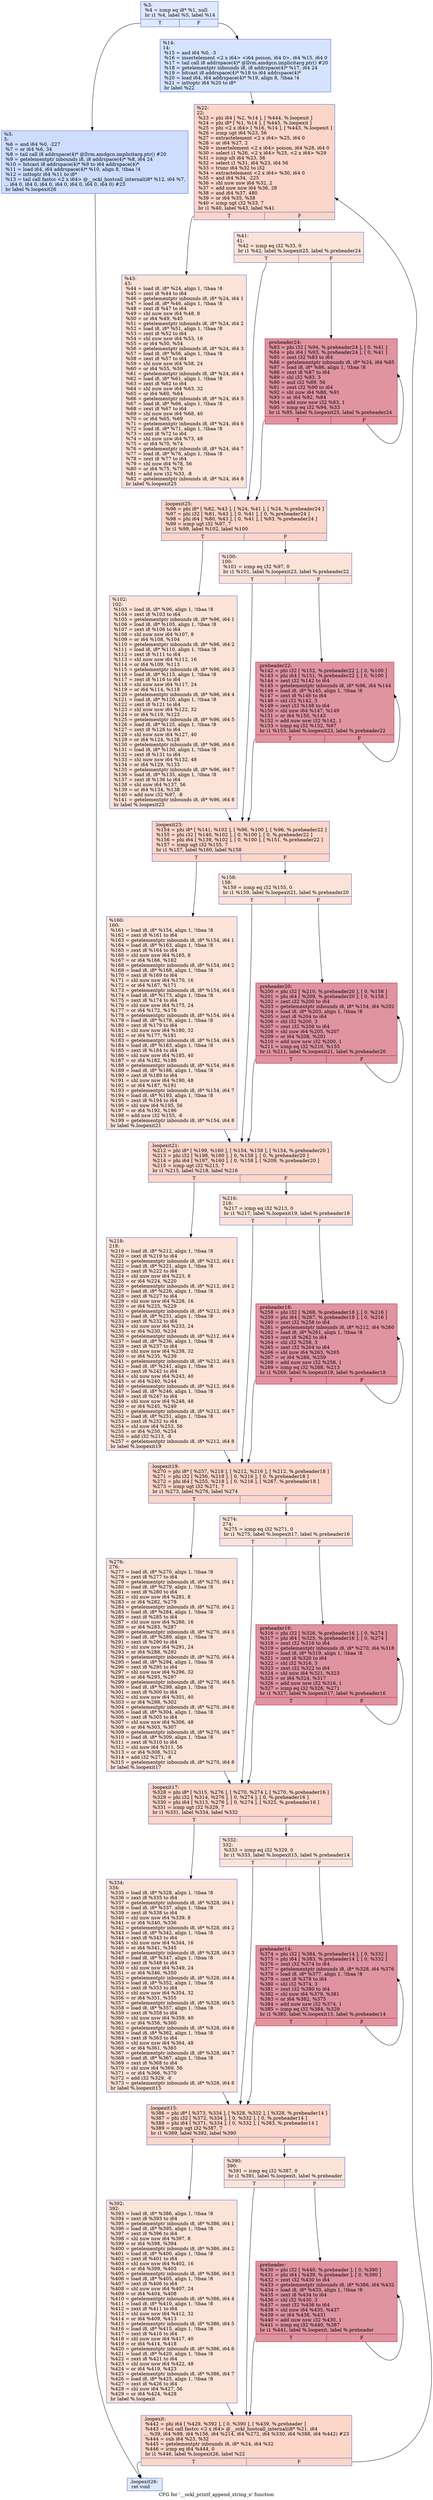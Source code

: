 digraph "CFG for '__ockl_printf_append_string_n' function" {
	label="CFG for '__ockl_printf_append_string_n' function";

	Node0x5563af314cf0 [shape=record,color="#3d50c3ff", style=filled, fillcolor="#b5cdfa70",label="{%3:\l  %4 = icmp eq i8* %1, null\l  br i1 %4, label %5, label %14\l|{<s0>T|<s1>F}}"];
	Node0x5563af314cf0:s0 -> Node0x5563af314d40;
	Node0x5563af314cf0:s1 -> Node0x5563af315080;
	Node0x5563af314d40 [shape=record,color="#3d50c3ff", style=filled, fillcolor="#8fb1fe70",label="{%5:\l5:                                                \l  %6 = and i64 %0, -227\l  %7 = or i64 %6, 34\l  %8 = tail call i8 addrspace(4)* @llvm.amdgcn.implicitarg.ptr() #20\l  %9 = getelementptr inbounds i8, i8 addrspace(4)* %8, i64 24\l  %10 = bitcast i8 addrspace(4)* %9 to i64 addrspace(4)*\l  %11 = load i64, i64 addrspace(4)* %10, align 8, !tbaa !4\l  %12 = inttoptr i64 %11 to i8*\l  %13 = tail call fastcc \<2 x i64\> @__ockl_hostcall_internal(i8* %12, i64 %7,\l... i64 0, i64 0, i64 0, i64 0, i64 0, i64 0, i64 0) #23\l  br label %.loopexit26\l}"];
	Node0x5563af314d40 -> Node0x5563af315680;
	Node0x5563af315080 [shape=record,color="#3d50c3ff", style=filled, fillcolor="#a1c0ff70",label="{%14:\l14:                                               \l  %15 = and i64 %0, -3\l  %16 = insertelement \<2 x i64\> \<i64 poison, i64 0\>, i64 %15, i64 0\l  %17 = tail call i8 addrspace(4)* @llvm.amdgcn.implicitarg.ptr() #20\l  %18 = getelementptr inbounds i8, i8 addrspace(4)* %17, i64 24\l  %19 = bitcast i8 addrspace(4)* %18 to i64 addrspace(4)*\l  %20 = load i64, i64 addrspace(4)* %19, align 8, !tbaa !4\l  %21 = inttoptr i64 %20 to i8*\l  br label %22\l}"];
	Node0x5563af315080 -> Node0x5563af315b90;
	Node0x5563af315b90 [shape=record,color="#3d50c3ff", style=filled, fillcolor="#f6a38570",label="{%22:\l22:                                               \l  %23 = phi i64 [ %2, %14 ], [ %444, %.loopexit ]\l  %24 = phi i8* [ %1, %14 ], [ %445, %.loopexit ]\l  %25 = phi \<2 x i64\> [ %16, %14 ], [ %443, %.loopexit ]\l  %26 = icmp ugt i64 %23, 56\l  %27 = extractelement \<2 x i64\> %25, i64 0\l  %28 = or i64 %27, 2\l  %29 = insertelement \<2 x i64\> poison, i64 %28, i64 0\l  %30 = select i1 %26, \<2 x i64\> %25, \<2 x i64\> %29\l  %31 = icmp ult i64 %23, 56\l  %32 = select i1 %31, i64 %23, i64 56\l  %33 = trunc i64 %32 to i32\l  %34 = extractelement \<2 x i64\> %30, i64 0\l  %35 = and i64 %34, -225\l  %36 = shl nuw nsw i64 %32, 2\l  %37 = add nuw nsw i64 %36, 28\l  %38 = and i64 %37, 480\l  %39 = or i64 %35, %38\l  %40 = icmp ugt i32 %33, 7\l  br i1 %40, label %43, label %41\l|{<s0>T|<s1>F}}"];
	Node0x5563af315b90:s0 -> Node0x5563af316700;
	Node0x5563af315b90:s1 -> Node0x5563af316790;
	Node0x5563af316790 [shape=record,color="#3d50c3ff", style=filled, fillcolor="#f6bfa670",label="{%41:\l41:                                               \l  %42 = icmp eq i32 %33, 0\l  br i1 %42, label %.loopexit25, label %.preheader24\l|{<s0>T|<s1>F}}"];
	Node0x5563af316790:s0 -> Node0x5563af316960;
	Node0x5563af316790:s1 -> Node0x5563af316a40;
	Node0x5563af316700 [shape=record,color="#3d50c3ff", style=filled, fillcolor="#f6bfa670",label="{%43:\l43:                                               \l  %44 = load i8, i8* %24, align 1, !tbaa !8\l  %45 = zext i8 %44 to i64\l  %46 = getelementptr inbounds i8, i8* %24, i64 1\l  %47 = load i8, i8* %46, align 1, !tbaa !8\l  %48 = zext i8 %47 to i64\l  %49 = shl nuw nsw i64 %48, 8\l  %50 = or i64 %49, %45\l  %51 = getelementptr inbounds i8, i8* %24, i64 2\l  %52 = load i8, i8* %51, align 1, !tbaa !8\l  %53 = zext i8 %52 to i64\l  %54 = shl nuw nsw i64 %53, 16\l  %55 = or i64 %50, %54\l  %56 = getelementptr inbounds i8, i8* %24, i64 3\l  %57 = load i8, i8* %56, align 1, !tbaa !8\l  %58 = zext i8 %57 to i64\l  %59 = shl nuw nsw i64 %58, 24\l  %60 = or i64 %55, %59\l  %61 = getelementptr inbounds i8, i8* %24, i64 4\l  %62 = load i8, i8* %61, align 1, !tbaa !8\l  %63 = zext i8 %62 to i64\l  %64 = shl nuw nsw i64 %63, 32\l  %65 = or i64 %60, %64\l  %66 = getelementptr inbounds i8, i8* %24, i64 5\l  %67 = load i8, i8* %66, align 1, !tbaa !8\l  %68 = zext i8 %67 to i64\l  %69 = shl nuw nsw i64 %68, 40\l  %70 = or i64 %65, %69\l  %71 = getelementptr inbounds i8, i8* %24, i64 6\l  %72 = load i8, i8* %71, align 1, !tbaa !8\l  %73 = zext i8 %72 to i64\l  %74 = shl nuw nsw i64 %73, 48\l  %75 = or i64 %70, %74\l  %76 = getelementptr inbounds i8, i8* %24, i64 7\l  %77 = load i8, i8* %76, align 1, !tbaa !8\l  %78 = zext i8 %77 to i64\l  %79 = shl nuw i64 %78, 56\l  %80 = or i64 %75, %79\l  %81 = add nsw i32 %33, -8\l  %82 = getelementptr inbounds i8, i8* %24, i64 8\l  br label %.loopexit25\l}"];
	Node0x5563af316700 -> Node0x5563af316960;
	Node0x5563af316a40 [shape=record,color="#b70d28ff", style=filled, fillcolor="#b70d2870",label="{.preheader24:                                     \l  %83 = phi i32 [ %94, %.preheader24 ], [ 0, %41 ]\l  %84 = phi i64 [ %93, %.preheader24 ], [ 0, %41 ]\l  %85 = zext i32 %83 to i64\l  %86 = getelementptr inbounds i8, i8* %24, i64 %85\l  %87 = load i8, i8* %86, align 1, !tbaa !8\l  %88 = zext i8 %87 to i64\l  %89 = shl i32 %83, 3\l  %90 = and i32 %89, 56\l  %91 = zext i32 %90 to i64\l  %92 = shl nuw i64 %88, %91\l  %93 = or i64 %92, %84\l  %94 = add nuw nsw i32 %83, 1\l  %95 = icmp eq i32 %94, %33\l  br i1 %95, label %.loopexit25, label %.preheader24\l|{<s0>T|<s1>F}}"];
	Node0x5563af316a40:s0 -> Node0x5563af316960;
	Node0x5563af316a40:s1 -> Node0x5563af316a40;
	Node0x5563af316960 [shape=record,color="#3d50c3ff", style=filled, fillcolor="#f6a38570",label="{.loopexit25:                                      \l  %96 = phi i8* [ %82, %43 ], [ %24, %41 ], [ %24, %.preheader24 ]\l  %97 = phi i32 [ %81, %43 ], [ 0, %41 ], [ 0, %.preheader24 ]\l  %98 = phi i64 [ %80, %43 ], [ 0, %41 ], [ %93, %.preheader24 ]\l  %99 = icmp ugt i32 %97, 7\l  br i1 %99, label %102, label %100\l|{<s0>T|<s1>F}}"];
	Node0x5563af316960:s0 -> Node0x5563af318b80;
	Node0x5563af316960:s1 -> Node0x5563af318bd0;
	Node0x5563af318bd0 [shape=record,color="#3d50c3ff", style=filled, fillcolor="#f6bfa670",label="{%100:\l100:                                              \l  %101 = icmp eq i32 %97, 0\l  br i1 %101, label %.loopexit23, label %.preheader22\l|{<s0>T|<s1>F}}"];
	Node0x5563af318bd0:s0 -> Node0x5563af318d60;
	Node0x5563af318bd0:s1 -> Node0x5563af318db0;
	Node0x5563af318b80 [shape=record,color="#3d50c3ff", style=filled, fillcolor="#f6bfa670",label="{%102:\l102:                                              \l  %103 = load i8, i8* %96, align 1, !tbaa !8\l  %104 = zext i8 %103 to i64\l  %105 = getelementptr inbounds i8, i8* %96, i64 1\l  %106 = load i8, i8* %105, align 1, !tbaa !8\l  %107 = zext i8 %106 to i64\l  %108 = shl nuw nsw i64 %107, 8\l  %109 = or i64 %108, %104\l  %110 = getelementptr inbounds i8, i8* %96, i64 2\l  %111 = load i8, i8* %110, align 1, !tbaa !8\l  %112 = zext i8 %111 to i64\l  %113 = shl nuw nsw i64 %112, 16\l  %114 = or i64 %109, %113\l  %115 = getelementptr inbounds i8, i8* %96, i64 3\l  %116 = load i8, i8* %115, align 1, !tbaa !8\l  %117 = zext i8 %116 to i64\l  %118 = shl nuw nsw i64 %117, 24\l  %119 = or i64 %114, %118\l  %120 = getelementptr inbounds i8, i8* %96, i64 4\l  %121 = load i8, i8* %120, align 1, !tbaa !8\l  %122 = zext i8 %121 to i64\l  %123 = shl nuw nsw i64 %122, 32\l  %124 = or i64 %119, %123\l  %125 = getelementptr inbounds i8, i8* %96, i64 5\l  %126 = load i8, i8* %125, align 1, !tbaa !8\l  %127 = zext i8 %126 to i64\l  %128 = shl nuw nsw i64 %127, 40\l  %129 = or i64 %124, %128\l  %130 = getelementptr inbounds i8, i8* %96, i64 6\l  %131 = load i8, i8* %130, align 1, !tbaa !8\l  %132 = zext i8 %131 to i64\l  %133 = shl nuw nsw i64 %132, 48\l  %134 = or i64 %129, %133\l  %135 = getelementptr inbounds i8, i8* %96, i64 7\l  %136 = load i8, i8* %135, align 1, !tbaa !8\l  %137 = zext i8 %136 to i64\l  %138 = shl nuw i64 %137, 56\l  %139 = or i64 %134, %138\l  %140 = add nsw i32 %97, -8\l  %141 = getelementptr inbounds i8, i8* %96, i64 8\l  br label %.loopexit23\l}"];
	Node0x5563af318b80 -> Node0x5563af318d60;
	Node0x5563af318db0 [shape=record,color="#b70d28ff", style=filled, fillcolor="#b70d2870",label="{.preheader22:                                     \l  %142 = phi i32 [ %152, %.preheader22 ], [ 0, %100 ]\l  %143 = phi i64 [ %151, %.preheader22 ], [ 0, %100 ]\l  %144 = zext i32 %142 to i64\l  %145 = getelementptr inbounds i8, i8* %96, i64 %144\l  %146 = load i8, i8* %145, align 1, !tbaa !8\l  %147 = zext i8 %146 to i64\l  %148 = shl i32 %142, 3\l  %149 = zext i32 %148 to i64\l  %150 = shl nuw i64 %147, %149\l  %151 = or i64 %150, %143\l  %152 = add nuw nsw i32 %142, 1\l  %153 = icmp eq i32 %152, %97\l  br i1 %153, label %.loopexit23, label %.preheader22\l|{<s0>T|<s1>F}}"];
	Node0x5563af318db0:s0 -> Node0x5563af318d60;
	Node0x5563af318db0:s1 -> Node0x5563af318db0;
	Node0x5563af318d60 [shape=record,color="#3d50c3ff", style=filled, fillcolor="#f6a38570",label="{.loopexit23:                                      \l  %154 = phi i8* [ %141, %102 ], [ %96, %100 ], [ %96, %.preheader22 ]\l  %155 = phi i32 [ %140, %102 ], [ 0, %100 ], [ 0, %.preheader22 ]\l  %156 = phi i64 [ %139, %102 ], [ 0, %100 ], [ %151, %.preheader22 ]\l  %157 = icmp ugt i32 %155, 7\l  br i1 %157, label %160, label %158\l|{<s0>T|<s1>F}}"];
	Node0x5563af318d60:s0 -> Node0x5563af31b640;
	Node0x5563af318d60:s1 -> Node0x5563af31b690;
	Node0x5563af31b690 [shape=record,color="#3d50c3ff", style=filled, fillcolor="#f6bfa670",label="{%158:\l158:                                              \l  %159 = icmp eq i32 %155, 0\l  br i1 %159, label %.loopexit21, label %.preheader20\l|{<s0>T|<s1>F}}"];
	Node0x5563af31b690:s0 -> Node0x5563af31b820;
	Node0x5563af31b690:s1 -> Node0x5563af31b870;
	Node0x5563af31b640 [shape=record,color="#3d50c3ff", style=filled, fillcolor="#f6bfa670",label="{%160:\l160:                                              \l  %161 = load i8, i8* %154, align 1, !tbaa !8\l  %162 = zext i8 %161 to i64\l  %163 = getelementptr inbounds i8, i8* %154, i64 1\l  %164 = load i8, i8* %163, align 1, !tbaa !8\l  %165 = zext i8 %164 to i64\l  %166 = shl nuw nsw i64 %165, 8\l  %167 = or i64 %166, %162\l  %168 = getelementptr inbounds i8, i8* %154, i64 2\l  %169 = load i8, i8* %168, align 1, !tbaa !8\l  %170 = zext i8 %169 to i64\l  %171 = shl nuw nsw i64 %170, 16\l  %172 = or i64 %167, %171\l  %173 = getelementptr inbounds i8, i8* %154, i64 3\l  %174 = load i8, i8* %173, align 1, !tbaa !8\l  %175 = zext i8 %174 to i64\l  %176 = shl nuw nsw i64 %175, 24\l  %177 = or i64 %172, %176\l  %178 = getelementptr inbounds i8, i8* %154, i64 4\l  %179 = load i8, i8* %178, align 1, !tbaa !8\l  %180 = zext i8 %179 to i64\l  %181 = shl nuw nsw i64 %180, 32\l  %182 = or i64 %177, %181\l  %183 = getelementptr inbounds i8, i8* %154, i64 5\l  %184 = load i8, i8* %183, align 1, !tbaa !8\l  %185 = zext i8 %184 to i64\l  %186 = shl nuw nsw i64 %185, 40\l  %187 = or i64 %182, %186\l  %188 = getelementptr inbounds i8, i8* %154, i64 6\l  %189 = load i8, i8* %188, align 1, !tbaa !8\l  %190 = zext i8 %189 to i64\l  %191 = shl nuw nsw i64 %190, 48\l  %192 = or i64 %187, %191\l  %193 = getelementptr inbounds i8, i8* %154, i64 7\l  %194 = load i8, i8* %193, align 1, !tbaa !8\l  %195 = zext i8 %194 to i64\l  %196 = shl nuw i64 %195, 56\l  %197 = or i64 %192, %196\l  %198 = add nsw i32 %155, -8\l  %199 = getelementptr inbounds i8, i8* %154, i64 8\l  br label %.loopexit21\l}"];
	Node0x5563af31b640 -> Node0x5563af31b820;
	Node0x5563af31b870 [shape=record,color="#b70d28ff", style=filled, fillcolor="#b70d2870",label="{.preheader20:                                     \l  %200 = phi i32 [ %210, %.preheader20 ], [ 0, %158 ]\l  %201 = phi i64 [ %209, %.preheader20 ], [ 0, %158 ]\l  %202 = zext i32 %200 to i64\l  %203 = getelementptr inbounds i8, i8* %154, i64 %202\l  %204 = load i8, i8* %203, align 1, !tbaa !8\l  %205 = zext i8 %204 to i64\l  %206 = shl i32 %200, 3\l  %207 = zext i32 %206 to i64\l  %208 = shl nuw i64 %205, %207\l  %209 = or i64 %208, %201\l  %210 = add nuw nsw i32 %200, 1\l  %211 = icmp eq i32 %210, %155\l  br i1 %211, label %.loopexit21, label %.preheader20\l|{<s0>T|<s1>F}}"];
	Node0x5563af31b870:s0 -> Node0x5563af31b820;
	Node0x5563af31b870:s1 -> Node0x5563af31b870;
	Node0x5563af31b820 [shape=record,color="#3d50c3ff", style=filled, fillcolor="#f6a38570",label="{.loopexit21:                                      \l  %212 = phi i8* [ %199, %160 ], [ %154, %158 ], [ %154, %.preheader20 ]\l  %213 = phi i32 [ %198, %160 ], [ 0, %158 ], [ 0, %.preheader20 ]\l  %214 = phi i64 [ %197, %160 ], [ 0, %158 ], [ %209, %.preheader20 ]\l  %215 = icmp ugt i32 %213, 7\l  br i1 %215, label %218, label %216\l|{<s0>T|<s1>F}}"];
	Node0x5563af31b820:s0 -> Node0x5563af31d8f0;
	Node0x5563af31b820:s1 -> Node0x5563af31d940;
	Node0x5563af31d940 [shape=record,color="#3d50c3ff", style=filled, fillcolor="#f6bfa670",label="{%216:\l216:                                              \l  %217 = icmp eq i32 %213, 0\l  br i1 %217, label %.loopexit19, label %.preheader18\l|{<s0>T|<s1>F}}"];
	Node0x5563af31d940:s0 -> Node0x5563af31dad0;
	Node0x5563af31d940:s1 -> Node0x5563af31db20;
	Node0x5563af31d8f0 [shape=record,color="#3d50c3ff", style=filled, fillcolor="#f6bfa670",label="{%218:\l218:                                              \l  %219 = load i8, i8* %212, align 1, !tbaa !8\l  %220 = zext i8 %219 to i64\l  %221 = getelementptr inbounds i8, i8* %212, i64 1\l  %222 = load i8, i8* %221, align 1, !tbaa !8\l  %223 = zext i8 %222 to i64\l  %224 = shl nuw nsw i64 %223, 8\l  %225 = or i64 %224, %220\l  %226 = getelementptr inbounds i8, i8* %212, i64 2\l  %227 = load i8, i8* %226, align 1, !tbaa !8\l  %228 = zext i8 %227 to i64\l  %229 = shl nuw nsw i64 %228, 16\l  %230 = or i64 %225, %229\l  %231 = getelementptr inbounds i8, i8* %212, i64 3\l  %232 = load i8, i8* %231, align 1, !tbaa !8\l  %233 = zext i8 %232 to i64\l  %234 = shl nuw nsw i64 %233, 24\l  %235 = or i64 %230, %234\l  %236 = getelementptr inbounds i8, i8* %212, i64 4\l  %237 = load i8, i8* %236, align 1, !tbaa !8\l  %238 = zext i8 %237 to i64\l  %239 = shl nuw nsw i64 %238, 32\l  %240 = or i64 %235, %239\l  %241 = getelementptr inbounds i8, i8* %212, i64 5\l  %242 = load i8, i8* %241, align 1, !tbaa !8\l  %243 = zext i8 %242 to i64\l  %244 = shl nuw nsw i64 %243, 40\l  %245 = or i64 %240, %244\l  %246 = getelementptr inbounds i8, i8* %212, i64 6\l  %247 = load i8, i8* %246, align 1, !tbaa !8\l  %248 = zext i8 %247 to i64\l  %249 = shl nuw nsw i64 %248, 48\l  %250 = or i64 %245, %249\l  %251 = getelementptr inbounds i8, i8* %212, i64 7\l  %252 = load i8, i8* %251, align 1, !tbaa !8\l  %253 = zext i8 %252 to i64\l  %254 = shl nuw i64 %253, 56\l  %255 = or i64 %250, %254\l  %256 = add i32 %213, -8\l  %257 = getelementptr inbounds i8, i8* %212, i64 8\l  br label %.loopexit19\l}"];
	Node0x5563af31d8f0 -> Node0x5563af31dad0;
	Node0x5563af31db20 [shape=record,color="#b70d28ff", style=filled, fillcolor="#b70d2870",label="{.preheader18:                                     \l  %258 = phi i32 [ %268, %.preheader18 ], [ 0, %216 ]\l  %259 = phi i64 [ %267, %.preheader18 ], [ 0, %216 ]\l  %260 = zext i32 %258 to i64\l  %261 = getelementptr inbounds i8, i8* %212, i64 %260\l  %262 = load i8, i8* %261, align 1, !tbaa !8\l  %263 = zext i8 %262 to i64\l  %264 = shl i32 %258, 3\l  %265 = zext i32 %264 to i64\l  %266 = shl nuw i64 %263, %265\l  %267 = or i64 %266, %259\l  %268 = add nuw nsw i32 %258, 1\l  %269 = icmp eq i32 %268, %213\l  br i1 %269, label %.loopexit19, label %.preheader18\l|{<s0>T|<s1>F}}"];
	Node0x5563af31db20:s0 -> Node0x5563af31dad0;
	Node0x5563af31db20:s1 -> Node0x5563af31db20;
	Node0x5563af31dad0 [shape=record,color="#3d50c3ff", style=filled, fillcolor="#f6a38570",label="{.loopexit19:                                      \l  %270 = phi i8* [ %257, %218 ], [ %212, %216 ], [ %212, %.preheader18 ]\l  %271 = phi i32 [ %256, %218 ], [ 0, %216 ], [ 0, %.preheader18 ]\l  %272 = phi i64 [ %255, %218 ], [ 0, %216 ], [ %267, %.preheader18 ]\l  %273 = icmp ugt i32 %271, 7\l  br i1 %273, label %276, label %274\l|{<s0>T|<s1>F}}"];
	Node0x5563af31dad0:s0 -> Node0x5563af3203c0;
	Node0x5563af31dad0:s1 -> Node0x5563af320410;
	Node0x5563af320410 [shape=record,color="#3d50c3ff", style=filled, fillcolor="#f6bfa670",label="{%274:\l274:                                              \l  %275 = icmp eq i32 %271, 0\l  br i1 %275, label %.loopexit17, label %.preheader16\l|{<s0>T|<s1>F}}"];
	Node0x5563af320410:s0 -> Node0x5563af3205a0;
	Node0x5563af320410:s1 -> Node0x5563af3205f0;
	Node0x5563af3203c0 [shape=record,color="#3d50c3ff", style=filled, fillcolor="#f6bfa670",label="{%276:\l276:                                              \l  %277 = load i8, i8* %270, align 1, !tbaa !8\l  %278 = zext i8 %277 to i64\l  %279 = getelementptr inbounds i8, i8* %270, i64 1\l  %280 = load i8, i8* %279, align 1, !tbaa !8\l  %281 = zext i8 %280 to i64\l  %282 = shl nuw nsw i64 %281, 8\l  %283 = or i64 %282, %278\l  %284 = getelementptr inbounds i8, i8* %270, i64 2\l  %285 = load i8, i8* %284, align 1, !tbaa !8\l  %286 = zext i8 %285 to i64\l  %287 = shl nuw nsw i64 %286, 16\l  %288 = or i64 %283, %287\l  %289 = getelementptr inbounds i8, i8* %270, i64 3\l  %290 = load i8, i8* %289, align 1, !tbaa !8\l  %291 = zext i8 %290 to i64\l  %292 = shl nuw nsw i64 %291, 24\l  %293 = or i64 %288, %292\l  %294 = getelementptr inbounds i8, i8* %270, i64 4\l  %295 = load i8, i8* %294, align 1, !tbaa !8\l  %296 = zext i8 %295 to i64\l  %297 = shl nuw nsw i64 %296, 32\l  %298 = or i64 %293, %297\l  %299 = getelementptr inbounds i8, i8* %270, i64 5\l  %300 = load i8, i8* %299, align 1, !tbaa !8\l  %301 = zext i8 %300 to i64\l  %302 = shl nuw nsw i64 %301, 40\l  %303 = or i64 %298, %302\l  %304 = getelementptr inbounds i8, i8* %270, i64 6\l  %305 = load i8, i8* %304, align 1, !tbaa !8\l  %306 = zext i8 %305 to i64\l  %307 = shl nuw nsw i64 %306, 48\l  %308 = or i64 %303, %307\l  %309 = getelementptr inbounds i8, i8* %270, i64 7\l  %310 = load i8, i8* %309, align 1, !tbaa !8\l  %311 = zext i8 %310 to i64\l  %312 = shl nuw i64 %311, 56\l  %313 = or i64 %308, %312\l  %314 = add i32 %271, -8\l  %315 = getelementptr inbounds i8, i8* %270, i64 8\l  br label %.loopexit17\l}"];
	Node0x5563af3203c0 -> Node0x5563af3205a0;
	Node0x5563af3205f0 [shape=record,color="#b70d28ff", style=filled, fillcolor="#b70d2870",label="{.preheader16:                                     \l  %316 = phi i32 [ %326, %.preheader16 ], [ 0, %274 ]\l  %317 = phi i64 [ %325, %.preheader16 ], [ 0, %274 ]\l  %318 = zext i32 %316 to i64\l  %319 = getelementptr inbounds i8, i8* %270, i64 %318\l  %320 = load i8, i8* %319, align 1, !tbaa !8\l  %321 = zext i8 %320 to i64\l  %322 = shl i32 %316, 3\l  %323 = zext i32 %322 to i64\l  %324 = shl nuw i64 %321, %323\l  %325 = or i64 %324, %317\l  %326 = add nuw nsw i32 %316, 1\l  %327 = icmp eq i32 %326, %271\l  br i1 %327, label %.loopexit17, label %.preheader16\l|{<s0>T|<s1>F}}"];
	Node0x5563af3205f0:s0 -> Node0x5563af3205a0;
	Node0x5563af3205f0:s1 -> Node0x5563af3205f0;
	Node0x5563af3205a0 [shape=record,color="#3d50c3ff", style=filled, fillcolor="#f6a38570",label="{.loopexit17:                                      \l  %328 = phi i8* [ %315, %276 ], [ %270, %274 ], [ %270, %.preheader16 ]\l  %329 = phi i32 [ %314, %276 ], [ 0, %274 ], [ 0, %.preheader16 ]\l  %330 = phi i64 [ %313, %276 ], [ 0, %274 ], [ %325, %.preheader16 ]\l  %331 = icmp ugt i32 %329, 7\l  br i1 %331, label %334, label %332\l|{<s0>T|<s1>F}}"];
	Node0x5563af3205a0:s0 -> Node0x5563af322670;
	Node0x5563af3205a0:s1 -> Node0x5563af3226c0;
	Node0x5563af3226c0 [shape=record,color="#3d50c3ff", style=filled, fillcolor="#f6bfa670",label="{%332:\l332:                                              \l  %333 = icmp eq i32 %329, 0\l  br i1 %333, label %.loopexit15, label %.preheader14\l|{<s0>T|<s1>F}}"];
	Node0x5563af3226c0:s0 -> Node0x5563af322850;
	Node0x5563af3226c0:s1 -> Node0x5563af322a40;
	Node0x5563af322670 [shape=record,color="#3d50c3ff", style=filled, fillcolor="#f6bfa670",label="{%334:\l334:                                              \l  %335 = load i8, i8* %328, align 1, !tbaa !8\l  %336 = zext i8 %335 to i64\l  %337 = getelementptr inbounds i8, i8* %328, i64 1\l  %338 = load i8, i8* %337, align 1, !tbaa !8\l  %339 = zext i8 %338 to i64\l  %340 = shl nuw nsw i64 %339, 8\l  %341 = or i64 %340, %336\l  %342 = getelementptr inbounds i8, i8* %328, i64 2\l  %343 = load i8, i8* %342, align 1, !tbaa !8\l  %344 = zext i8 %343 to i64\l  %345 = shl nuw nsw i64 %344, 16\l  %346 = or i64 %341, %345\l  %347 = getelementptr inbounds i8, i8* %328, i64 3\l  %348 = load i8, i8* %347, align 1, !tbaa !8\l  %349 = zext i8 %348 to i64\l  %350 = shl nuw nsw i64 %349, 24\l  %351 = or i64 %346, %350\l  %352 = getelementptr inbounds i8, i8* %328, i64 4\l  %353 = load i8, i8* %352, align 1, !tbaa !8\l  %354 = zext i8 %353 to i64\l  %355 = shl nuw nsw i64 %354, 32\l  %356 = or i64 %351, %355\l  %357 = getelementptr inbounds i8, i8* %328, i64 5\l  %358 = load i8, i8* %357, align 1, !tbaa !8\l  %359 = zext i8 %358 to i64\l  %360 = shl nuw nsw i64 %359, 40\l  %361 = or i64 %356, %360\l  %362 = getelementptr inbounds i8, i8* %328, i64 6\l  %363 = load i8, i8* %362, align 1, !tbaa !8\l  %364 = zext i8 %363 to i64\l  %365 = shl nuw nsw i64 %364, 48\l  %366 = or i64 %361, %365\l  %367 = getelementptr inbounds i8, i8* %328, i64 7\l  %368 = load i8, i8* %367, align 1, !tbaa !8\l  %369 = zext i8 %368 to i64\l  %370 = shl nuw i64 %369, 56\l  %371 = or i64 %366, %370\l  %372 = add i32 %329, -8\l  %373 = getelementptr inbounds i8, i8* %328, i64 8\l  br label %.loopexit15\l}"];
	Node0x5563af322670 -> Node0x5563af322850;
	Node0x5563af322a40 [shape=record,color="#b70d28ff", style=filled, fillcolor="#b70d2870",label="{.preheader14:                                     \l  %374 = phi i32 [ %384, %.preheader14 ], [ 0, %332 ]\l  %375 = phi i64 [ %383, %.preheader14 ], [ 0, %332 ]\l  %376 = zext i32 %374 to i64\l  %377 = getelementptr inbounds i8, i8* %328, i64 %376\l  %378 = load i8, i8* %377, align 1, !tbaa !8\l  %379 = zext i8 %378 to i64\l  %380 = shl i32 %374, 3\l  %381 = zext i32 %380 to i64\l  %382 = shl nuw i64 %379, %381\l  %383 = or i64 %382, %375\l  %384 = add nuw nsw i32 %374, 1\l  %385 = icmp eq i32 %384, %329\l  br i1 %385, label %.loopexit15, label %.preheader14\l|{<s0>T|<s1>F}}"];
	Node0x5563af322a40:s0 -> Node0x5563af322850;
	Node0x5563af322a40:s1 -> Node0x5563af322a40;
	Node0x5563af322850 [shape=record,color="#3d50c3ff", style=filled, fillcolor="#f6a38570",label="{.loopexit15:                                      \l  %386 = phi i8* [ %373, %334 ], [ %328, %332 ], [ %328, %.preheader14 ]\l  %387 = phi i32 [ %372, %334 ], [ 0, %332 ], [ 0, %.preheader14 ]\l  %388 = phi i64 [ %371, %334 ], [ 0, %332 ], [ %383, %.preheader14 ]\l  %389 = icmp ugt i32 %387, 7\l  br i1 %389, label %392, label %390\l|{<s0>T|<s1>F}}"];
	Node0x5563af322850:s0 -> Node0x5563af324ac0;
	Node0x5563af322850:s1 -> Node0x5563af324b10;
	Node0x5563af324b10 [shape=record,color="#3d50c3ff", style=filled, fillcolor="#f6bfa670",label="{%390:\l390:                                              \l  %391 = icmp eq i32 %387, 0\l  br i1 %391, label %.loopexit, label %.preheader\l|{<s0>T|<s1>F}}"];
	Node0x5563af324b10:s0 -> Node0x5563af315c50;
	Node0x5563af324b10:s1 -> Node0x5563af324ca0;
	Node0x5563af324ac0 [shape=record,color="#3d50c3ff", style=filled, fillcolor="#f6bfa670",label="{%392:\l392:                                              \l  %393 = load i8, i8* %386, align 1, !tbaa !8\l  %394 = zext i8 %393 to i64\l  %395 = getelementptr inbounds i8, i8* %386, i64 1\l  %396 = load i8, i8* %395, align 1, !tbaa !8\l  %397 = zext i8 %396 to i64\l  %398 = shl nuw nsw i64 %397, 8\l  %399 = or i64 %398, %394\l  %400 = getelementptr inbounds i8, i8* %386, i64 2\l  %401 = load i8, i8* %400, align 1, !tbaa !8\l  %402 = zext i8 %401 to i64\l  %403 = shl nuw nsw i64 %402, 16\l  %404 = or i64 %399, %403\l  %405 = getelementptr inbounds i8, i8* %386, i64 3\l  %406 = load i8, i8* %405, align 1, !tbaa !8\l  %407 = zext i8 %406 to i64\l  %408 = shl nuw nsw i64 %407, 24\l  %409 = or i64 %404, %408\l  %410 = getelementptr inbounds i8, i8* %386, i64 4\l  %411 = load i8, i8* %410, align 1, !tbaa !8\l  %412 = zext i8 %411 to i64\l  %413 = shl nuw nsw i64 %412, 32\l  %414 = or i64 %409, %413\l  %415 = getelementptr inbounds i8, i8* %386, i64 5\l  %416 = load i8, i8* %415, align 1, !tbaa !8\l  %417 = zext i8 %416 to i64\l  %418 = shl nuw nsw i64 %417, 40\l  %419 = or i64 %414, %418\l  %420 = getelementptr inbounds i8, i8* %386, i64 6\l  %421 = load i8, i8* %420, align 1, !tbaa !8\l  %422 = zext i8 %421 to i64\l  %423 = shl nuw nsw i64 %422, 48\l  %424 = or i64 %419, %423\l  %425 = getelementptr inbounds i8, i8* %386, i64 7\l  %426 = load i8, i8* %425, align 1, !tbaa !8\l  %427 = zext i8 %426 to i64\l  %428 = shl nuw i64 %427, 56\l  %429 = or i64 %424, %428\l  br label %.loopexit\l}"];
	Node0x5563af324ac0 -> Node0x5563af315c50;
	Node0x5563af324ca0 [shape=record,color="#b70d28ff", style=filled, fillcolor="#b70d2870",label="{.preheader:                                       \l  %430 = phi i32 [ %440, %.preheader ], [ 0, %390 ]\l  %431 = phi i64 [ %439, %.preheader ], [ 0, %390 ]\l  %432 = zext i32 %430 to i64\l  %433 = getelementptr inbounds i8, i8* %386, i64 %432\l  %434 = load i8, i8* %433, align 1, !tbaa !8\l  %435 = zext i8 %434 to i64\l  %436 = shl i32 %430, 3\l  %437 = zext i32 %436 to i64\l  %438 = shl nuw i64 %435, %437\l  %439 = or i64 %438, %431\l  %440 = add nuw nsw i32 %430, 1\l  %441 = icmp eq i32 %440, %387\l  br i1 %441, label %.loopexit, label %.preheader\l|{<s0>T|<s1>F}}"];
	Node0x5563af324ca0:s0 -> Node0x5563af315c50;
	Node0x5563af324ca0:s1 -> Node0x5563af324ca0;
	Node0x5563af315c50 [shape=record,color="#3d50c3ff", style=filled, fillcolor="#f6a38570",label="{.loopexit:                                        \l  %442 = phi i64 [ %429, %392 ], [ 0, %390 ], [ %439, %.preheader ]\l  %443 = tail call fastcc \<2 x i64\> @__ockl_hostcall_internal(i8* %21, i64\l... %39, i64 %98, i64 %156, i64 %214, i64 %272, i64 %330, i64 %388, i64 %442) #23\l  %444 = sub i64 %23, %32\l  %445 = getelementptr inbounds i8, i8* %24, i64 %32\l  %446 = icmp eq i64 %444, 0\l  br i1 %446, label %.loopexit26, label %22\l|{<s0>T|<s1>F}}"];
	Node0x5563af315c50:s0 -> Node0x5563af315680;
	Node0x5563af315c50:s1 -> Node0x5563af315b90;
	Node0x5563af315680 [shape=record,color="#3d50c3ff", style=filled, fillcolor="#b5cdfa70",label="{.loopexit26:                                      \l  ret void\l}"];
}

